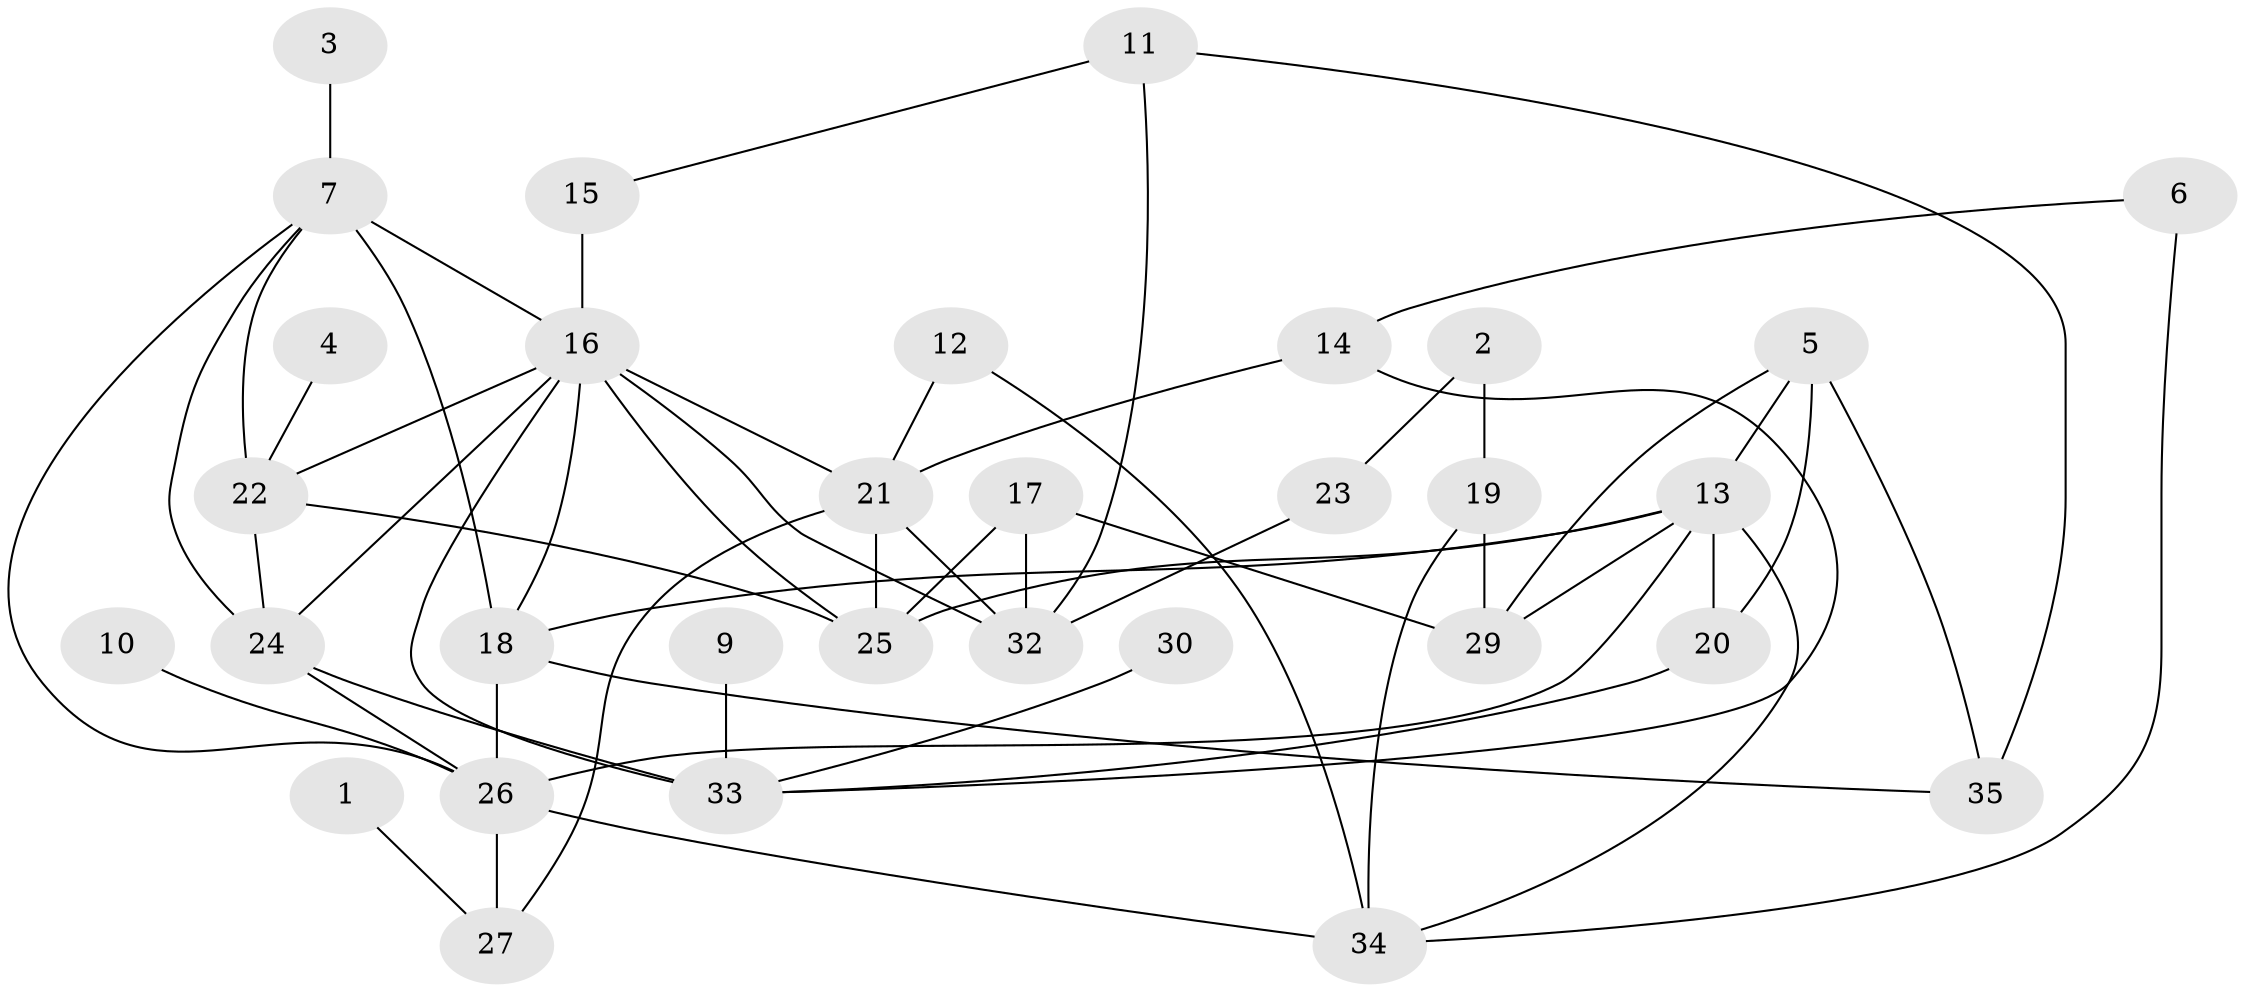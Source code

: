 // original degree distribution, {1: 0.21739130434782608, 2: 0.2028985507246377, 3: 0.2463768115942029, 4: 0.11594202898550725, 6: 0.057971014492753624, 5: 0.10144927536231885, 0: 0.028985507246376812, 9: 0.014492753623188406, 8: 0.014492753623188406}
// Generated by graph-tools (version 1.1) at 2025/00/03/09/25 03:00:42]
// undirected, 32 vertices, 58 edges
graph export_dot {
graph [start="1"]
  node [color=gray90,style=filled];
  1;
  2;
  3;
  4;
  5;
  6;
  7;
  9;
  10;
  11;
  12;
  13;
  14;
  15;
  16;
  17;
  18;
  19;
  20;
  21;
  22;
  23;
  24;
  25;
  26;
  27;
  29;
  30;
  32;
  33;
  34;
  35;
  1 -- 27 [weight=1.0];
  2 -- 19 [weight=1.0];
  2 -- 23 [weight=1.0];
  3 -- 7 [weight=1.0];
  4 -- 22 [weight=1.0];
  5 -- 13 [weight=1.0];
  5 -- 20 [weight=1.0];
  5 -- 29 [weight=1.0];
  5 -- 35 [weight=1.0];
  6 -- 14 [weight=1.0];
  6 -- 34 [weight=1.0];
  7 -- 16 [weight=2.0];
  7 -- 18 [weight=1.0];
  7 -- 22 [weight=1.0];
  7 -- 24 [weight=1.0];
  7 -- 26 [weight=1.0];
  9 -- 33 [weight=1.0];
  10 -- 26 [weight=1.0];
  11 -- 15 [weight=1.0];
  11 -- 32 [weight=1.0];
  11 -- 35 [weight=1.0];
  12 -- 21 [weight=1.0];
  12 -- 34 [weight=1.0];
  13 -- 18 [weight=1.0];
  13 -- 20 [weight=1.0];
  13 -- 25 [weight=1.0];
  13 -- 26 [weight=1.0];
  13 -- 29 [weight=1.0];
  13 -- 34 [weight=1.0];
  14 -- 21 [weight=1.0];
  14 -- 33 [weight=1.0];
  15 -- 16 [weight=2.0];
  16 -- 18 [weight=1.0];
  16 -- 21 [weight=1.0];
  16 -- 22 [weight=2.0];
  16 -- 24 [weight=1.0];
  16 -- 25 [weight=1.0];
  16 -- 32 [weight=2.0];
  16 -- 33 [weight=1.0];
  17 -- 25 [weight=1.0];
  17 -- 29 [weight=1.0];
  17 -- 32 [weight=1.0];
  18 -- 26 [weight=1.0];
  18 -- 35 [weight=1.0];
  19 -- 29 [weight=1.0];
  19 -- 34 [weight=1.0];
  20 -- 33 [weight=1.0];
  21 -- 25 [weight=2.0];
  21 -- 27 [weight=1.0];
  21 -- 32 [weight=1.0];
  22 -- 24 [weight=2.0];
  22 -- 25 [weight=1.0];
  23 -- 32 [weight=2.0];
  24 -- 26 [weight=1.0];
  24 -- 33 [weight=2.0];
  26 -- 27 [weight=1.0];
  26 -- 34 [weight=1.0];
  30 -- 33 [weight=1.0];
}
